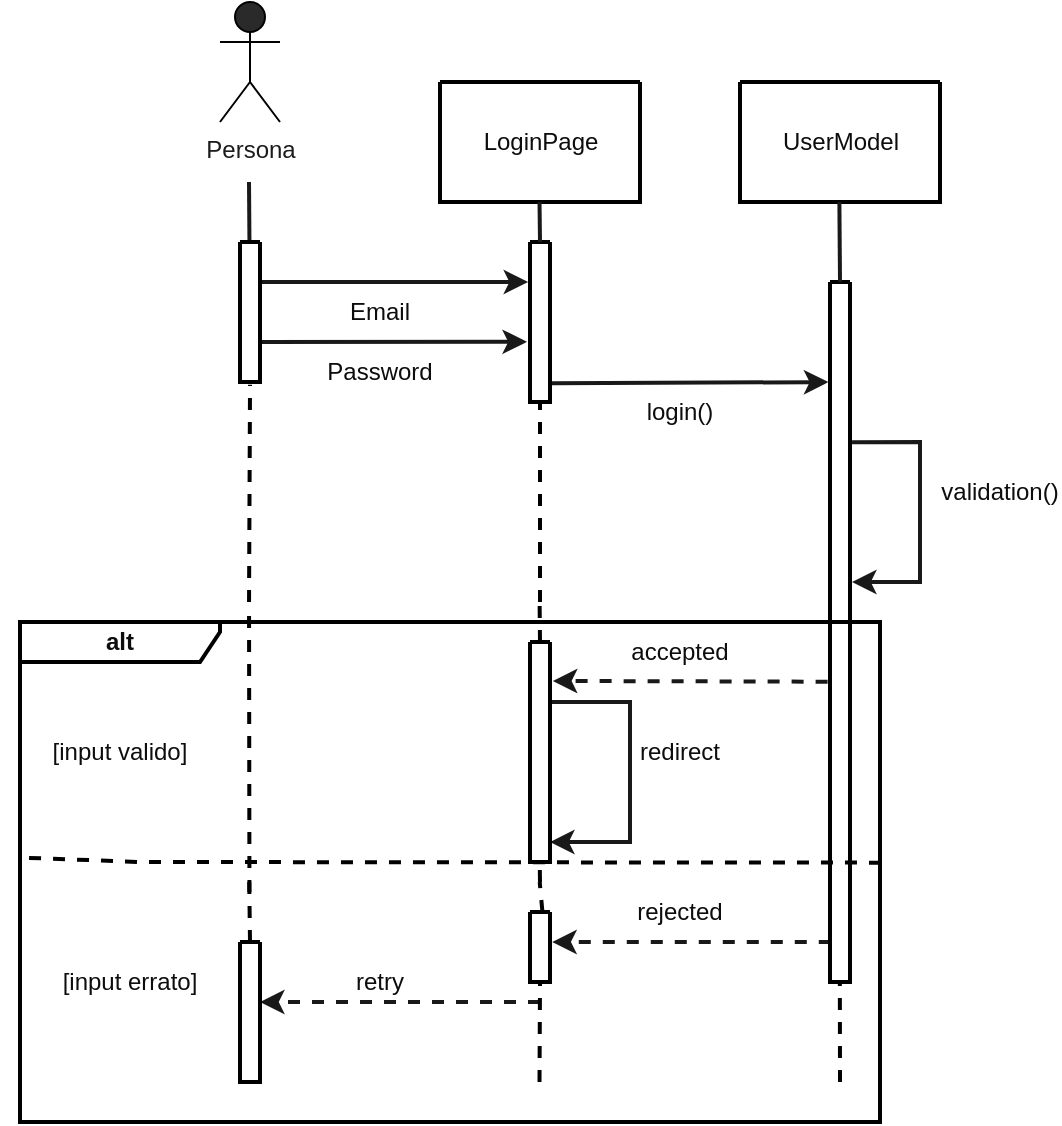 <mxfile version="22.1.22" type="embed">
  <diagram id="ERxrzM34JgP0kjhDalQf" name="Page-1">
    <mxGraphModel dx="959" dy="773" grid="1" gridSize="10" guides="1" tooltips="1" connect="1" arrows="1" fold="1" page="0" pageScale="1" pageWidth="827" pageHeight="1169" background="none" math="0" shadow="0">
      <root>
        <mxCell id="0" />
        <mxCell id="1" parent="0" />
        <mxCell id="287" value="&lt;b&gt;alt&lt;/b&gt;" style="shape=umlFrame;whiteSpace=wrap;html=1;labelBackgroundColor=none;strokeColor=#000000;strokeWidth=2;fontColor=#0D0D0D;fillColor=none;width=100;height=20;" parent="1" vertex="1">
          <mxGeometry x="-180" y="360" width="430" height="250" as="geometry" />
        </mxCell>
        <mxCell id="224" value="Persona&lt;br&gt;" style="shape=umlActor;verticalLabelPosition=bottom;verticalAlign=top;html=1;outlineConnect=0;fillColor=#2A2A2A;strokeColor=#000000;fontColor=#1C1C1C;" parent="1" vertex="1">
          <mxGeometry x="-80" y="50" width="30" height="60" as="geometry" />
        </mxCell>
        <mxCell id="225" value="" style="endArrow=none;html=1;rounded=0;fontColor=#0D0D0D;strokeColor=#191919;strokeWidth=2;" parent="1" source="240" edge="1">
          <mxGeometry width="50" height="50" relative="1" as="geometry">
            <mxPoint x="-65.5" y="500" as="sourcePoint" />
            <mxPoint x="-65.5" y="140" as="targetPoint" />
          </mxGeometry>
        </mxCell>
        <mxCell id="228" value="" style="swimlane;startSize=0;strokeColor=#000000;fontColor=#0D0D0D;fillColor=#2A2A2A;strokeWidth=2;" parent="1" vertex="1">
          <mxGeometry x="30" y="90" width="100" height="60" as="geometry" />
        </mxCell>
        <mxCell id="230" value="LoginPage" style="text;html=1;align=center;verticalAlign=middle;resizable=0;points=[];autosize=1;strokeColor=none;fillColor=none;fontColor=#0D0D0D;" parent="228" vertex="1">
          <mxGeometry x="10" y="15" width="80" height="30" as="geometry" />
        </mxCell>
        <mxCell id="231" value="" style="swimlane;startSize=0;strokeColor=#000000;fontColor=#0D0D0D;fillColor=#2A2A2A;strokeWidth=2;" parent="1" vertex="1">
          <mxGeometry x="180" y="90" width="100" height="60" as="geometry" />
        </mxCell>
        <mxCell id="232" value="UserModel" style="text;html=1;align=center;verticalAlign=middle;resizable=0;points=[];autosize=1;strokeColor=none;fillColor=none;fontColor=#0D0D0D;" parent="231" vertex="1">
          <mxGeometry x="10" y="15" width="80" height="30" as="geometry" />
        </mxCell>
        <mxCell id="234" value="" style="endArrow=classic;html=1;rounded=0;strokeColor=#191919;strokeWidth=2;fontColor=#0D0D0D;entryX=-0.092;entryY=0.25;entryDx=0;entryDy=0;entryPerimeter=0;" parent="1" target="266" edge="1">
          <mxGeometry width="50" height="50" relative="1" as="geometry">
            <mxPoint x="-60" y="190" as="sourcePoint" />
            <mxPoint x="80" y="190" as="targetPoint" />
          </mxGeometry>
        </mxCell>
        <mxCell id="235" value="" style="endArrow=classic;html=1;rounded=0;strokeColor=#191919;strokeWidth=2;fontColor=#0D0D0D;entryX=-0.151;entryY=0.624;entryDx=0;entryDy=0;entryPerimeter=0;" parent="1" target="266" edge="1">
          <mxGeometry width="50" height="50" relative="1" as="geometry">
            <mxPoint x="-60" y="220" as="sourcePoint" />
            <mxPoint x="80" y="220" as="targetPoint" />
          </mxGeometry>
        </mxCell>
        <mxCell id="237" value="Email" style="text;html=1;strokeColor=none;fillColor=none;align=center;verticalAlign=middle;whiteSpace=wrap;rounded=0;labelBackgroundColor=none;strokeWidth=2;fontColor=#0D0D0D;" parent="1" vertex="1">
          <mxGeometry x="-30" y="190" width="60" height="30" as="geometry" />
        </mxCell>
        <mxCell id="238" value="Password" style="text;html=1;strokeColor=none;fillColor=none;align=center;verticalAlign=middle;whiteSpace=wrap;rounded=0;labelBackgroundColor=none;strokeWidth=2;fontColor=#0D0D0D;" parent="1" vertex="1">
          <mxGeometry x="-30" y="220" width="60" height="30" as="geometry" />
        </mxCell>
        <mxCell id="240" value="" style="swimlane;startSize=0;labelBackgroundColor=none;strokeColor=#000000;strokeWidth=2;fontColor=#0D0D0D;fillColor=#2A2A2A;" parent="1" vertex="1">
          <mxGeometry x="-70" y="170" width="10" height="70" as="geometry" />
        </mxCell>
        <mxCell id="246" value="" style="endArrow=classic;html=1;rounded=0;strokeColor=#191919;strokeWidth=2;fontColor=#0D0D0D;exitX=1.095;exitY=0.883;exitDx=0;exitDy=0;exitPerimeter=0;entryX=-0.081;entryY=0.143;entryDx=0;entryDy=0;entryPerimeter=0;" parent="1" source="266" target="268" edge="1">
          <mxGeometry width="50" height="50" relative="1" as="geometry">
            <mxPoint x="80" y="240" as="sourcePoint" />
            <mxPoint x="220" y="240" as="targetPoint" />
          </mxGeometry>
        </mxCell>
        <mxCell id="247" value="login()" style="text;html=1;strokeColor=none;fillColor=none;align=center;verticalAlign=middle;whiteSpace=wrap;rounded=0;labelBackgroundColor=none;strokeWidth=2;fontColor=#0D0D0D;" parent="1" vertex="1">
          <mxGeometry x="120" y="240" width="60" height="30" as="geometry" />
        </mxCell>
        <mxCell id="248" value="" style="endArrow=classic;html=1;rounded=0;strokeColor=#191919;strokeWidth=2;fontColor=#0D0D0D;exitX=1.102;exitY=0.229;exitDx=0;exitDy=0;exitPerimeter=0;" parent="1" source="268" edge="1">
          <mxGeometry width="50" height="50" relative="1" as="geometry">
            <mxPoint x="240" y="270" as="sourcePoint" />
            <mxPoint x="236" y="340" as="targetPoint" />
            <Array as="points">
              <mxPoint x="270" y="270" />
              <mxPoint x="270" y="340" />
            </Array>
          </mxGeometry>
        </mxCell>
        <mxCell id="249" value="validation()" style="text;html=1;strokeColor=none;fillColor=none;align=center;verticalAlign=middle;whiteSpace=wrap;rounded=0;labelBackgroundColor=none;strokeWidth=2;fontColor=#0D0D0D;" parent="1" vertex="1">
          <mxGeometry x="280" y="280" width="60" height="30" as="geometry" />
        </mxCell>
        <mxCell id="257" value="" style="endArrow=classic;html=1;rounded=0;dashed=1;strokeColor=#191919;strokeWidth=2;fontColor=#0D0D0D;exitX=-0.12;exitY=0.571;exitDx=0;exitDy=0;exitPerimeter=0;entryX=1.141;entryY=0.177;entryDx=0;entryDy=0;entryPerimeter=0;" parent="1" source="268" target="279" edge="1">
          <mxGeometry width="50" height="50" relative="1" as="geometry">
            <mxPoint x="230" y="390" as="sourcePoint" />
            <mxPoint x="80" y="390" as="targetPoint" />
          </mxGeometry>
        </mxCell>
        <mxCell id="258" value="accepted" style="text;html=1;strokeColor=none;fillColor=none;align=center;verticalAlign=middle;whiteSpace=wrap;rounded=0;labelBackgroundColor=none;strokeWidth=2;fontColor=#0D0D0D;" parent="1" vertex="1">
          <mxGeometry x="120" y="360" width="60" height="30" as="geometry" />
        </mxCell>
        <mxCell id="260" value="" style="endArrow=classic;html=1;rounded=0;strokeColor=#191919;strokeWidth=2;fontColor=#0D0D0D;" parent="1" edge="1">
          <mxGeometry width="50" height="50" relative="1" as="geometry">
            <mxPoint x="85" y="400" as="sourcePoint" />
            <mxPoint x="85" y="470" as="targetPoint" />
            <Array as="points">
              <mxPoint x="125" y="400" />
              <mxPoint x="125" y="470" />
            </Array>
          </mxGeometry>
        </mxCell>
        <mxCell id="261" value="redirect" style="text;html=1;strokeColor=none;fillColor=none;align=center;verticalAlign=middle;whiteSpace=wrap;rounded=0;labelBackgroundColor=none;strokeWidth=2;fontColor=#0D0D0D;" parent="1" vertex="1">
          <mxGeometry x="120" y="410" width="60" height="30" as="geometry" />
        </mxCell>
        <mxCell id="262" value="" style="endArrow=classic;html=1;rounded=0;dashed=1;strokeColor=#191919;strokeWidth=2;fontColor=#0D0D0D;exitX=0.039;exitY=0.943;exitDx=0;exitDy=0;exitPerimeter=0;entryX=1.111;entryY=0.428;entryDx=0;entryDy=0;entryPerimeter=0;" parent="1" source="268" target="281" edge="1">
          <mxGeometry width="50" height="50" relative="1" as="geometry">
            <mxPoint x="230" y="520" as="sourcePoint" />
            <mxPoint x="80" y="520" as="targetPoint" />
          </mxGeometry>
        </mxCell>
        <mxCell id="263" value="rejected" style="text;html=1;strokeColor=none;fillColor=none;align=center;verticalAlign=middle;whiteSpace=wrap;rounded=0;labelBackgroundColor=none;strokeWidth=2;fontColor=#0D0D0D;" parent="1" vertex="1">
          <mxGeometry x="120" y="490" width="60" height="30" as="geometry" />
        </mxCell>
        <mxCell id="264" value="" style="endArrow=classic;html=1;rounded=0;dashed=1;strokeColor=#191919;strokeWidth=2;fontColor=#0D0D0D;" parent="1" edge="1">
          <mxGeometry width="50" height="50" relative="1" as="geometry">
            <mxPoint x="80" y="550" as="sourcePoint" />
            <mxPoint x="-60" y="550" as="targetPoint" />
          </mxGeometry>
        </mxCell>
        <mxCell id="265" value="retry" style="text;html=1;strokeColor=none;fillColor=none;align=center;verticalAlign=middle;whiteSpace=wrap;rounded=0;labelBackgroundColor=none;strokeWidth=2;fontColor=#0D0D0D;" parent="1" vertex="1">
          <mxGeometry x="-30" y="525" width="60" height="30" as="geometry" />
        </mxCell>
        <mxCell id="266" value="" style="swimlane;startSize=0;labelBackgroundColor=none;strokeColor=#000000;strokeWidth=2;fontColor=#0D0D0D;fillColor=#2A2A2A;" parent="1" vertex="1">
          <mxGeometry x="75" y="170" width="10" height="80" as="geometry" />
        </mxCell>
        <mxCell id="267" value="" style="endArrow=none;html=1;rounded=0;fontColor=#0D0D0D;strokeColor=#191919;strokeWidth=2;" parent="1" edge="1">
          <mxGeometry width="50" height="50" relative="1" as="geometry">
            <mxPoint x="80" y="170" as="sourcePoint" />
            <mxPoint x="79.76" y="150" as="targetPoint" />
          </mxGeometry>
        </mxCell>
        <mxCell id="268" value="" style="swimlane;startSize=0;labelBackgroundColor=none;strokeColor=#000000;strokeWidth=2;fontColor=#0D0D0D;fillColor=#2A2A2A;" parent="1" vertex="1">
          <mxGeometry x="225" y="190" width="10" height="350" as="geometry" />
        </mxCell>
        <mxCell id="269" value="" style="endArrow=none;html=1;rounded=0;fontColor=#0D0D0D;strokeColor=#191919;strokeWidth=2;exitX=0.5;exitY=0;exitDx=0;exitDy=0;" parent="1" source="268" edge="1">
          <mxGeometry width="50" height="50" relative="1" as="geometry">
            <mxPoint x="229.921" y="180.0" as="sourcePoint" />
            <mxPoint x="229.69" y="150.0" as="targetPoint" />
          </mxGeometry>
        </mxCell>
        <mxCell id="271" value="" style="endArrow=none;dashed=1;html=1;rounded=0;entryX=0.5;entryY=1;entryDx=0;entryDy=0;strokeWidth=2;strokeColor=#000000;" parent="1" target="266" edge="1">
          <mxGeometry width="50" height="50" relative="1" as="geometry">
            <mxPoint x="80" y="350" as="sourcePoint" />
            <mxPoint x="120" y="290" as="targetPoint" />
          </mxGeometry>
        </mxCell>
        <mxCell id="272" value="" style="endArrow=none;dashed=1;html=1;rounded=0;entryX=0.5;entryY=1;entryDx=0;entryDy=0;strokeWidth=2;strokeColor=#000000;exitX=0.5;exitY=0;exitDx=0;exitDy=0;" parent="1" source="279" edge="1">
          <mxGeometry width="50" height="50" relative="1" as="geometry">
            <mxPoint x="80" y="490" as="sourcePoint" />
            <mxPoint x="79.8" y="350" as="targetPoint" />
          </mxGeometry>
        </mxCell>
        <mxCell id="273" value="" style="endArrow=none;dashed=1;html=1;rounded=0;entryX=0.5;entryY=1;entryDx=0;entryDy=0;exitX=0.622;exitY=0;exitDx=0;exitDy=0;exitPerimeter=0;strokeWidth=2;strokeColor=#000000;startArrow=none;" parent="1" source="281" edge="1">
          <mxGeometry width="50" height="50" relative="1" as="geometry">
            <mxPoint x="79.75" y="590" as="sourcePoint" />
            <mxPoint x="79.85" y="490" as="targetPoint" />
          </mxGeometry>
        </mxCell>
        <mxCell id="274" value="" style="endArrow=none;dashed=1;html=1;rounded=0;entryX=0.501;entryY=1.02;entryDx=0;entryDy=0;exitX=0.622;exitY=0;exitDx=0;exitDy=0;exitPerimeter=0;strokeWidth=2;strokeColor=#000000;entryPerimeter=0;" parent="1" target="240" edge="1">
          <mxGeometry width="50" height="50" relative="1" as="geometry">
            <mxPoint x="-65.48" y="350" as="sourcePoint" />
            <mxPoint x="-65.38" y="250" as="targetPoint" />
          </mxGeometry>
        </mxCell>
        <mxCell id="275" value="" style="endArrow=none;dashed=1;html=1;rounded=0;entryX=0.5;entryY=1;entryDx=0;entryDy=0;strokeWidth=2;strokeColor=#000000;" parent="1" edge="1">
          <mxGeometry width="50" height="50" relative="1" as="geometry">
            <mxPoint x="-65.28" y="495" as="sourcePoint" />
            <mxPoint x="-65.48" y="355" as="targetPoint" />
          </mxGeometry>
        </mxCell>
        <mxCell id="276" value="" style="endArrow=none;dashed=1;html=1;rounded=0;entryX=0.5;entryY=1;entryDx=0;entryDy=0;exitX=0.5;exitY=0;exitDx=0;exitDy=0;strokeWidth=2;strokeColor=#000000;startArrow=none;" parent="1" source="277" edge="1">
          <mxGeometry width="50" height="50" relative="1" as="geometry">
            <mxPoint x="-65.48" y="590" as="sourcePoint" />
            <mxPoint x="-65.38" y="490" as="targetPoint" />
          </mxGeometry>
        </mxCell>
        <mxCell id="277" value="" style="swimlane;startSize=0;labelBackgroundColor=none;strokeColor=#000000;strokeWidth=2;fontColor=#0D0D0D;fillColor=#2A2A2A;" parent="1" vertex="1">
          <mxGeometry x="-70" y="520" width="10" height="70" as="geometry" />
        </mxCell>
        <mxCell id="278" value="" style="endArrow=none;dashed=1;html=1;rounded=0;entryX=0.5;entryY=1;entryDx=0;entryDy=0;exitX=0.622;exitY=0;exitDx=0;exitDy=0;exitPerimeter=0;strokeWidth=2;strokeColor=#000000;" parent="1" target="277" edge="1">
          <mxGeometry width="50" height="50" relative="1" as="geometry">
            <mxPoint x="-65.48" y="590" as="sourcePoint" />
            <mxPoint x="-65.38" y="490" as="targetPoint" />
          </mxGeometry>
        </mxCell>
        <mxCell id="279" value="" style="swimlane;startSize=0;labelBackgroundColor=none;strokeColor=#000000;strokeWidth=2;fontColor=#0D0D0D;fillColor=#2A2A2A;" parent="1" vertex="1">
          <mxGeometry x="75" y="370" width="10" height="110" as="geometry" />
        </mxCell>
        <mxCell id="280" value="" style="endArrow=none;dashed=1;html=1;rounded=0;entryX=0.5;entryY=1;entryDx=0;entryDy=0;strokeWidth=2;strokeColor=#000000;" parent="1" edge="1">
          <mxGeometry width="50" height="50" relative="1" as="geometry">
            <mxPoint x="80" y="490" as="sourcePoint" />
            <mxPoint x="79.86" y="480" as="targetPoint" />
          </mxGeometry>
        </mxCell>
        <mxCell id="281" value="" style="swimlane;startSize=0;labelBackgroundColor=none;strokeColor=#000000;strokeWidth=2;fontColor=#0D0D0D;fillColor=#2A2A2A;" parent="1" vertex="1">
          <mxGeometry x="75" y="505" width="10" height="35" as="geometry" />
        </mxCell>
        <mxCell id="282" value="" style="endArrow=none;dashed=1;html=1;rounded=0;entryX=0.5;entryY=1;entryDx=0;entryDy=0;exitX=0.622;exitY=0;exitDx=0;exitDy=0;exitPerimeter=0;strokeWidth=2;strokeColor=#000000;" parent="1" target="281" edge="1">
          <mxGeometry width="50" height="50" relative="1" as="geometry">
            <mxPoint x="79.75" y="590" as="sourcePoint" />
            <mxPoint x="79.85" y="490" as="targetPoint" />
          </mxGeometry>
        </mxCell>
        <mxCell id="283" value="" style="endArrow=none;dashed=1;html=1;rounded=0;entryX=0.5;entryY=1;entryDx=0;entryDy=0;strokeWidth=2;strokeColor=#000000;" parent="1" edge="1">
          <mxGeometry width="50" height="50" relative="1" as="geometry">
            <mxPoint x="230" y="590" as="sourcePoint" />
            <mxPoint x="229.92" y="540" as="targetPoint" />
          </mxGeometry>
        </mxCell>
        <mxCell id="284" value="" style="endArrow=none;dashed=1;html=1;rounded=0;strokeWidth=2;strokeColor=#000000;entryX=-0.002;entryY=0.471;entryDx=0;entryDy=0;entryPerimeter=0;exitX=1.001;exitY=0.543;exitDx=0;exitDy=0;exitPerimeter=0;" parent="1" target="287" edge="1">
          <mxGeometry width="50" height="50" relative="1" as="geometry">
            <mxPoint x="250.49" y="480.32" as="sourcePoint" />
            <mxPoint x="-160" y="470" as="targetPoint" />
            <Array as="points">
              <mxPoint x="-120" y="480" />
            </Array>
          </mxGeometry>
        </mxCell>
        <mxCell id="285" value="[input valido]" style="text;html=1;strokeColor=none;fillColor=none;align=center;verticalAlign=middle;whiteSpace=wrap;rounded=0;labelBackgroundColor=none;strokeWidth=2;fontColor=#0D0D0D;" parent="1" vertex="1">
          <mxGeometry x="-180" y="410" width="100" height="30" as="geometry" />
        </mxCell>
        <mxCell id="286" value="[input errato]" style="text;html=1;strokeColor=none;fillColor=none;align=center;verticalAlign=middle;whiteSpace=wrap;rounded=0;labelBackgroundColor=none;strokeWidth=2;fontColor=#0D0D0D;" parent="1" vertex="1">
          <mxGeometry x="-190" y="525" width="130" height="30" as="geometry" />
        </mxCell>
      </root>
    </mxGraphModel>
  </diagram>
</mxfile>
